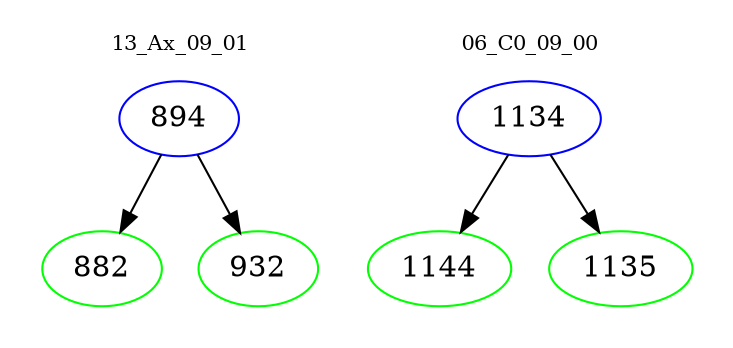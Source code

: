 digraph{
subgraph cluster_0 {
color = white
label = "13_Ax_09_01";
fontsize=10;
T0_894 [label="894", color="blue"]
T0_894 -> T0_882 [color="black"]
T0_882 [label="882", color="green"]
T0_894 -> T0_932 [color="black"]
T0_932 [label="932", color="green"]
}
subgraph cluster_1 {
color = white
label = "06_C0_09_00";
fontsize=10;
T1_1134 [label="1134", color="blue"]
T1_1134 -> T1_1144 [color="black"]
T1_1144 [label="1144", color="green"]
T1_1134 -> T1_1135 [color="black"]
T1_1135 [label="1135", color="green"]
}
}
